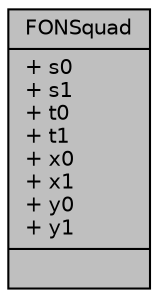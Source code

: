 digraph "FONSquad"
{
  edge [fontname="Helvetica",fontsize="10",labelfontname="Helvetica",labelfontsize="10"];
  node [fontname="Helvetica",fontsize="10",shape=record];
  Node1 [label="{FONSquad\n|+ s0\l+ s1\l+ t0\l+ t1\l+ x0\l+ x1\l+ y0\l+ y1\l|}",height=0.2,width=0.4,color="black", fillcolor="grey75", style="filled", fontcolor="black"];
}
